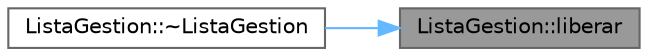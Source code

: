 digraph "ListaGestion::liberar"
{
 // INTERACTIVE_SVG=YES
 // LATEX_PDF_SIZE
  bgcolor="transparent";
  edge [fontname=Helvetica,fontsize=10,labelfontname=Helvetica,labelfontsize=10];
  node [fontname=Helvetica,fontsize=10,shape=box,height=0.2,width=0.4];
  rankdir="RL";
  Node1 [id="Node000001",label="ListaGestion::liberar",height=0.2,width=0.4,color="gray40", fillcolor="grey60", style="filled", fontcolor="black",tooltip="Libera memoria de todos los sensores."];
  Node1 -> Node2 [id="edge1_Node000001_Node000002",dir="back",color="steelblue1",style="solid",tooltip=" "];
  Node2 [id="Node000002",label="ListaGestion::~ListaGestion",height=0.2,width=0.4,color="grey40", fillcolor="white", style="filled",URL="$classListaGestion.html#a4b123bfc1cb872963fc3aac4ee797c1f",tooltip="Destructor."];
}
